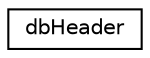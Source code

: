 digraph "Graphical Class Hierarchy"
{
 // INTERACTIVE_SVG=YES
 // LATEX_PDF_SIZE
  edge [fontname="Helvetica",fontsize="10",labelfontname="Helvetica",labelfontsize="10"];
  node [fontname="Helvetica",fontsize="10",shape=record];
  rankdir="LR";
  Node0 [label="dbHeader",height=0.2,width=0.4,color="black", fillcolor="white", style="filled",URL="$classdbHeader.html",tooltip=" "];
}
